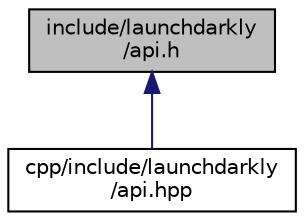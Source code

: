 digraph "include/launchdarkly/api.h"
{
 // LATEX_PDF_SIZE
  edge [fontname="Helvetica",fontsize="10",labelfontname="Helvetica",labelfontsize="10"];
  node [fontname="Helvetica",fontsize="10",shape=record];
  Node1 [label="include/launchdarkly\l/api.h",height=0.2,width=0.4,color="black", fillcolor="grey75", style="filled", fontcolor="black",tooltip="Public API. Include this for every public operation."];
  Node1 -> Node2 [dir="back",color="midnightblue",fontsize="10",style="solid",fontname="Helvetica"];
  Node2 [label="cpp/include/launchdarkly\l/api.hpp",height=0.2,width=0.4,color="black", fillcolor="white", style="filled",URL="$api_8hpp.html",tooltip="Public C++ bindings for the LaunchDarkly Client Side C/C++ SDK."];
}
